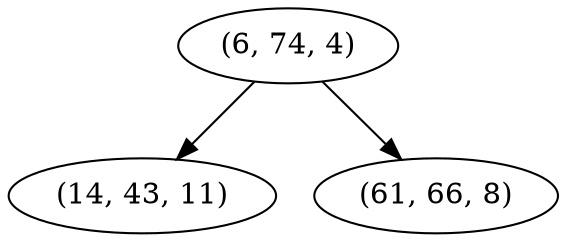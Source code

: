 digraph tree {
    "(6, 74, 4)";
    "(14, 43, 11)";
    "(61, 66, 8)";
    "(6, 74, 4)" -> "(14, 43, 11)";
    "(6, 74, 4)" -> "(61, 66, 8)";
}
